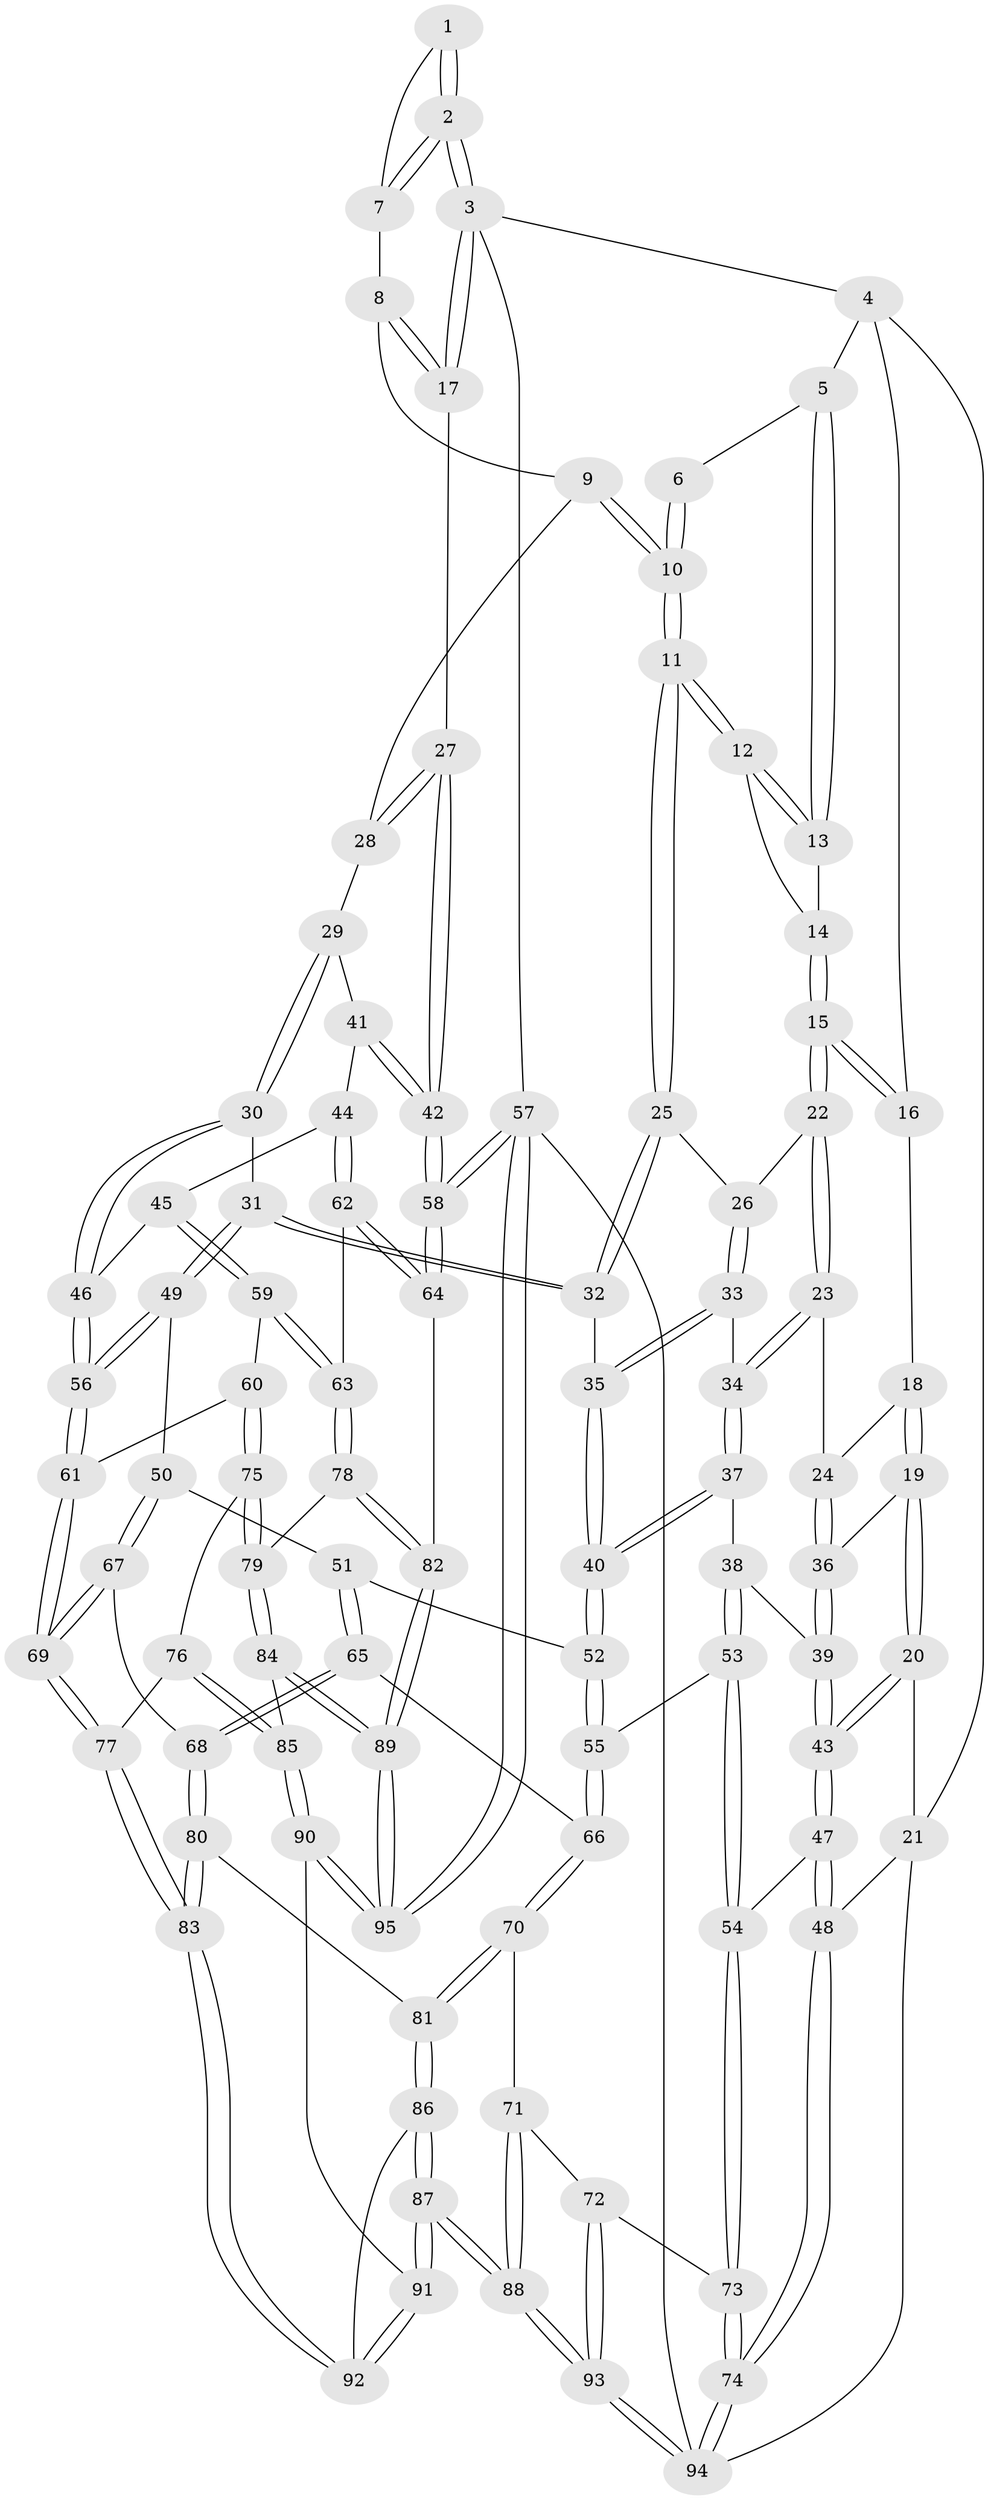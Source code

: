 // Generated by graph-tools (version 1.1) at 2025/03/03/09/25 03:03:15]
// undirected, 95 vertices, 234 edges
graph export_dot {
graph [start="1"]
  node [color=gray90,style=filled];
  1 [pos="+0.7843336660711429+0"];
  2 [pos="+1+0"];
  3 [pos="+1+0"];
  4 [pos="+0.21218386267972622+0"];
  5 [pos="+0.5408825579620099+0"];
  6 [pos="+0.6746656109635297+0"];
  7 [pos="+0.8443226765664716+0.10759654065930836"];
  8 [pos="+0.8397700493060944+0.12061212336822714"];
  9 [pos="+0.7818595846235555+0.21148128256529716"];
  10 [pos="+0.7270137756148263+0.21626242925480949"];
  11 [pos="+0.7241195632469944+0.21784308463459512"];
  12 [pos="+0.6240304702914056+0.16243038147029648"];
  13 [pos="+0.5270567794094568+0"];
  14 [pos="+0.41984675613163003+0.14704432296328973"];
  15 [pos="+0.40545025672327517+0.15416824085154668"];
  16 [pos="+0.25710369063301275+0.06987102837501781"];
  17 [pos="+1+0.006337242159059689"];
  18 [pos="+0.19506438719893587+0.14490986423216715"];
  19 [pos="+0+0.2935508515208747"];
  20 [pos="+0+0.2969005237330172"];
  21 [pos="+0+0.281668930642912"];
  22 [pos="+0.4111845688135618+0.3006911219991991"];
  23 [pos="+0.3944944878440255+0.33088535623911447"];
  24 [pos="+0.30832975050465733+0.364007268859896"];
  25 [pos="+0.6905904311194077+0.2750850676794004"];
  26 [pos="+0.6612046925341081+0.2845791852757883"];
  27 [pos="+1+0.30143830011315"];
  28 [pos="+0.8028122877015184+0.22201344625694935"];
  29 [pos="+0.9017631722558518+0.4641988525881823"];
  30 [pos="+0.7307500435060988+0.5125568838882161"];
  31 [pos="+0.7107328683333657+0.508655033347351"];
  32 [pos="+0.7059722065095982+0.5032896731993626"];
  33 [pos="+0.5059928084112683+0.43656842271503343"];
  34 [pos="+0.46466969968627087+0.424027444547884"];
  35 [pos="+0.5767990638157531+0.509183299731458"];
  36 [pos="+0.28019213573024737+0.39063588434394897"];
  37 [pos="+0.4028395573976836+0.5617780901413802"];
  38 [pos="+0.3479988190075338+0.5592546294574897"];
  39 [pos="+0.27263739363039097+0.48335640963596876"];
  40 [pos="+0.48239055182748247+0.6202298769519025"];
  41 [pos="+0.9697343414036568+0.4817150479308678"];
  42 [pos="+1+0.4293363172152794"];
  43 [pos="+0.1387269948513829+0.5690503037629563"];
  44 [pos="+0.887110483621714+0.6434037443073742"];
  45 [pos="+0.8648975579836691+0.642650852586193"];
  46 [pos="+0.8436691684862732+0.6362777112879374"];
  47 [pos="+0.13411691560971567+0.6134591249937785"];
  48 [pos="+0+0.7601543886198698"];
  49 [pos="+0.6693727165486394+0.6633965098799564"];
  50 [pos="+0.564724293078305+0.7071365114987777"];
  51 [pos="+0.527267056487604+0.6970045233142562"];
  52 [pos="+0.48869849381548885+0.6460739764570976"];
  53 [pos="+0.28374279361737786+0.6999566683881112"];
  54 [pos="+0.20490029341931676+0.7049848181908057"];
  55 [pos="+0.32568929126157004+0.7301237628981618"];
  56 [pos="+0.7367786203015819+0.7299102695359677"];
  57 [pos="+1+1"];
  58 [pos="+1+0.789912208646225"];
  59 [pos="+0.8151717760391545+0.7846761581571973"];
  60 [pos="+0.781187943142904+0.7808100946442732"];
  61 [pos="+0.7371806030835473+0.7311097672972526"];
  62 [pos="+1+0.7616595171467418"];
  63 [pos="+0.8856522230547986+0.812985723323372"];
  64 [pos="+1+0.7903945639341313"];
  65 [pos="+0.47279006687223196+0.7757806401192653"];
  66 [pos="+0.35428523304504844+0.7882188648732521"];
  67 [pos="+0.5992149345099813+0.7972346028549424"];
  68 [pos="+0.4873928010763423+0.8526329350005638"];
  69 [pos="+0.6291004143793886+0.8386224138814775"];
  70 [pos="+0.34166868904069564+0.8665685403672841"];
  71 [pos="+0.2996387518889813+0.8836053170730067"];
  72 [pos="+0.14414924319395092+0.8820678599023432"];
  73 [pos="+0.13506125437377012+0.870787839058827"];
  74 [pos="+0+0.810774695322457"];
  75 [pos="+0.7327336055080943+0.8779331438797898"];
  76 [pos="+0.6766940259561657+0.8857775547755886"];
  77 [pos="+0.637836773589715+0.8831713983619087"];
  78 [pos="+0.8611002663694771+0.9036477777544547"];
  79 [pos="+0.7666243432275256+0.9076817359530372"];
  80 [pos="+0.4869664471487604+0.8571970036794784"];
  81 [pos="+0.3967141147905748+0.9070522942164281"];
  82 [pos="+0.8957664547434896+0.9806926420249182"];
  83 [pos="+0.58608986967953+0.9449280292928631"];
  84 [pos="+0.7658297170141045+0.9412322868328709"];
  85 [pos="+0.7368184656537669+1"];
  86 [pos="+0.4041060382720119+0.9335935765760389"];
  87 [pos="+0.41585669827257854+1"];
  88 [pos="+0.30608366983895613+1"];
  89 [pos="+0.8852628675823148+1"];
  90 [pos="+0.7034205107478347+1"];
  91 [pos="+0.5751393007015397+1"];
  92 [pos="+0.586070972827306+0.9450220306311549"];
  93 [pos="+0.20192976290489414+1"];
  94 [pos="+0+1"];
  95 [pos="+0.8503706407750399+1"];
  1 -- 2;
  1 -- 2;
  1 -- 7;
  2 -- 3;
  2 -- 3;
  2 -- 7;
  2 -- 7;
  3 -- 4;
  3 -- 17;
  3 -- 17;
  3 -- 57;
  4 -- 5;
  4 -- 16;
  4 -- 21;
  5 -- 6;
  5 -- 13;
  5 -- 13;
  6 -- 10;
  6 -- 10;
  7 -- 8;
  8 -- 9;
  8 -- 17;
  8 -- 17;
  9 -- 10;
  9 -- 10;
  9 -- 28;
  10 -- 11;
  10 -- 11;
  11 -- 12;
  11 -- 12;
  11 -- 25;
  11 -- 25;
  12 -- 13;
  12 -- 13;
  12 -- 14;
  13 -- 14;
  14 -- 15;
  14 -- 15;
  15 -- 16;
  15 -- 16;
  15 -- 22;
  15 -- 22;
  16 -- 18;
  17 -- 27;
  18 -- 19;
  18 -- 19;
  18 -- 24;
  19 -- 20;
  19 -- 20;
  19 -- 36;
  20 -- 21;
  20 -- 43;
  20 -- 43;
  21 -- 48;
  21 -- 94;
  22 -- 23;
  22 -- 23;
  22 -- 26;
  23 -- 24;
  23 -- 34;
  23 -- 34;
  24 -- 36;
  24 -- 36;
  25 -- 26;
  25 -- 32;
  25 -- 32;
  26 -- 33;
  26 -- 33;
  27 -- 28;
  27 -- 28;
  27 -- 42;
  27 -- 42;
  28 -- 29;
  29 -- 30;
  29 -- 30;
  29 -- 41;
  30 -- 31;
  30 -- 46;
  30 -- 46;
  31 -- 32;
  31 -- 32;
  31 -- 49;
  31 -- 49;
  32 -- 35;
  33 -- 34;
  33 -- 35;
  33 -- 35;
  34 -- 37;
  34 -- 37;
  35 -- 40;
  35 -- 40;
  36 -- 39;
  36 -- 39;
  37 -- 38;
  37 -- 40;
  37 -- 40;
  38 -- 39;
  38 -- 53;
  38 -- 53;
  39 -- 43;
  39 -- 43;
  40 -- 52;
  40 -- 52;
  41 -- 42;
  41 -- 42;
  41 -- 44;
  42 -- 58;
  42 -- 58;
  43 -- 47;
  43 -- 47;
  44 -- 45;
  44 -- 62;
  44 -- 62;
  45 -- 46;
  45 -- 59;
  45 -- 59;
  46 -- 56;
  46 -- 56;
  47 -- 48;
  47 -- 48;
  47 -- 54;
  48 -- 74;
  48 -- 74;
  49 -- 50;
  49 -- 56;
  49 -- 56;
  50 -- 51;
  50 -- 67;
  50 -- 67;
  51 -- 52;
  51 -- 65;
  51 -- 65;
  52 -- 55;
  52 -- 55;
  53 -- 54;
  53 -- 54;
  53 -- 55;
  54 -- 73;
  54 -- 73;
  55 -- 66;
  55 -- 66;
  56 -- 61;
  56 -- 61;
  57 -- 58;
  57 -- 58;
  57 -- 95;
  57 -- 95;
  57 -- 94;
  58 -- 64;
  58 -- 64;
  59 -- 60;
  59 -- 63;
  59 -- 63;
  60 -- 61;
  60 -- 75;
  60 -- 75;
  61 -- 69;
  61 -- 69;
  62 -- 63;
  62 -- 64;
  62 -- 64;
  63 -- 78;
  63 -- 78;
  64 -- 82;
  65 -- 66;
  65 -- 68;
  65 -- 68;
  66 -- 70;
  66 -- 70;
  67 -- 68;
  67 -- 69;
  67 -- 69;
  68 -- 80;
  68 -- 80;
  69 -- 77;
  69 -- 77;
  70 -- 71;
  70 -- 81;
  70 -- 81;
  71 -- 72;
  71 -- 88;
  71 -- 88;
  72 -- 73;
  72 -- 93;
  72 -- 93;
  73 -- 74;
  73 -- 74;
  74 -- 94;
  74 -- 94;
  75 -- 76;
  75 -- 79;
  75 -- 79;
  76 -- 77;
  76 -- 85;
  76 -- 85;
  77 -- 83;
  77 -- 83;
  78 -- 79;
  78 -- 82;
  78 -- 82;
  79 -- 84;
  79 -- 84;
  80 -- 81;
  80 -- 83;
  80 -- 83;
  81 -- 86;
  81 -- 86;
  82 -- 89;
  82 -- 89;
  83 -- 92;
  83 -- 92;
  84 -- 85;
  84 -- 89;
  84 -- 89;
  85 -- 90;
  85 -- 90;
  86 -- 87;
  86 -- 87;
  86 -- 92;
  87 -- 88;
  87 -- 88;
  87 -- 91;
  87 -- 91;
  88 -- 93;
  88 -- 93;
  89 -- 95;
  89 -- 95;
  90 -- 91;
  90 -- 95;
  90 -- 95;
  91 -- 92;
  91 -- 92;
  93 -- 94;
  93 -- 94;
}
